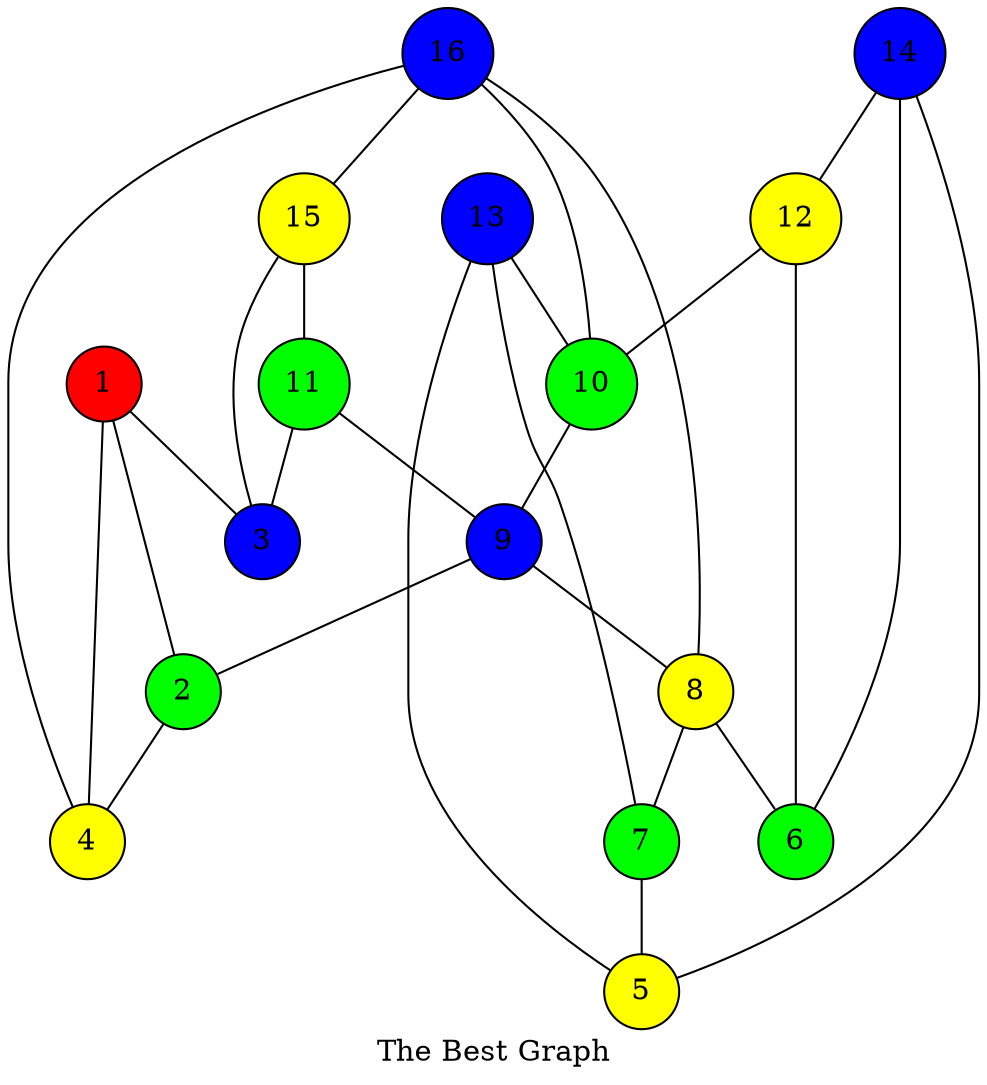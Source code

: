 strict graph {
	graph [bb="-187.7,-164.88,187.9,141.08",
		fixedsize=True,
		label="The Best Graph",
		lheight=0.21,
		lp="0.1,-153.38",
		lwidth=1.21,
		size="100,100"
	];
	node [label="\N",
		shape=circle,
		style=filled
	];
	1	 [fillcolor=red,
		height=0.5,
		pos="-169.7,-42.438",
		width=0.5];
	2	 [fillcolor=green,
		height=0.5,
		pos="-104.96,-19.249",
		width=0.5];
	1 -- 2	 [color=black,
		pos="-152.69,-36.345 -143.25,-32.964 -131.54,-28.769 -122.08,-25.381"];
	3	 [fillcolor=blue,
		height=0.5,
		pos="-128.84,-118.01",
		width=0.5];
	1 -- 3	 [color=black,
		pos="-161.03,-58.465 -154.1,-71.29 -144.42,-89.187 -137.49,-102.01"];
	4	 [fillcolor=yellow,
		height=0.5,
		pos="-125.25,33.66",
		width=0.5];
	1 -- 4	 [color=black,
		pos="-160.49,-26.67 -152.86,-13.61 -142.07,4.8579 -134.45,17.913"];
	2 -- 4	 [color=black,
		pos="-111.49,-2.217 -113.81,3.8248 -116.41,10.621 -118.73,16.66"];
	5	 [fillcolor=yellow,
		height=0.5,
		pos="169.9,40.878",
		width=0.5];
	6	 [fillcolor=green,
		height=0.5,
		pos="41.824,123.08",
		width=0.5];
	7	 [fillcolor=green,
		height=0.5,
		pos="104.89,19.085",
		width=0.5];
	7 -- 5	 [pos="121.97,24.811 131.45,27.989 143.21,31.931 152.71,35.115"];
	8	 [fillcolor=yellow,
		height=0.5,
		pos="14.813,41.645",
		width=0.5];
	8 -- 6	 [color=black,
		pos="20.541,58.915 25.125,72.735 31.522,92.021 36.104,105.83"];
	8 -- 7	 [pos="32.609,37.188 48.401,33.233 71.35,27.485 87.131,23.533"];
	9	 [fillcolor=blue,
		height=0.5,
		pos="-14.807,-41.168",
		width=0.5];
	9 -- 2	 [color=black,
		pos="-32.618,-36.838 -48.423,-32.995 -71.392,-27.41 -87.186,-23.57"];
	9 -- 8	 [color=black,
		pos="-8.6697,-24.009 -3.5862,-9.7963 3.6022,10.301 8.6836,24.508"];
	10	 [fillcolor=green,
		height=0.54162,
		pos="42.263,-10.059",
		width=0.54162];
	10 -- 9	 [color=black,
		pos="25.14,-19.393 17.523,-23.545 8.6068,-28.405 1.1329,-32.479"];
	11	 [fillcolor=green,
		height=0.54162,
		pos="-41.021,-122.38",
		width=0.54162];
	11 -- 3	 [pos="-60.511,-121.41 -75.468,-120.67 -95.969,-119.65 -110.6,-118.92"];
	11 -- 9	 [color=black,
		pos="-34.941,-103.54 -30.555,-89.956 -24.678,-71.749 -20.406,-58.515"];
	12	 [fillcolor=yellow,
		height=0.54162,
		pos="73.739,77.167",
		width=0.54162];
	12 -- 6	 [pos="62.577,93.225 59.197,98.087 55.502,103.4 52.178,108.19"];
	12 -- 10	 [pos="67.064,58.669 61.722,43.866 54.268,23.208 48.929,8.4127"];
	13	 [fillcolor=blue,
		height=0.54162,
		pos="124.24,-34.227",
		width=0.54162];
	13 -- 5	 [color=black,
		pos="134.37,-17.559 142.15,-4.7669 152.81,12.766 160.42,25.282"];
	13 -- 7	 [pos="117.58,-15.88 115.48,-10.097 113.17,-3.7344 111.11,1.96"];
	13 -- 10	 [color=black,
		pos="105.23,-28.622 91.983,-24.717 74.394,-19.532 61.173,-15.634"];
	14	 [fillcolor=blue,
		height=0.54162,
		pos="130.03,116.86",
		width=0.54162];
	14 -- 5	 [pos="139.28,99.237 145.99,86.436 155.01,69.255 161.52,56.853"];
	14 -- 6	 [pos="110.45,118.24 95.329,119.31 74.562,120.77 59.843,121.81"];
	14 -- 12	 [pos="114.05,105.59 106.51,100.27 97.525,93.94 89.955,88.601"];
	15	 [fillcolor=yellow,
		height=0.54162,
		pos="-74.154,-76.24",
		width=0.54162];
	15 -- 3	 [color=black,
		pos="-89.679,-88.098 -97.383,-93.983 -106.64,-101.05 -114.22,-106.84"];
	15 -- 11	 [pos="-62.752,-92.119 -59.457,-96.707 -55.86,-101.72 -52.557,-106.32"];
	16	 [fillcolor=blue,
		height=0.54162,
		pos="-42.965,11.392",
		width=0.54162];
	16 -- 4	 [pos="-62.05,16.557 -75.818,20.283 -94.265,25.275 -107.67,28.903"];
	16 -- 8	 [pos="-25.63,20.469 -17.918,24.507 -8.8913,29.233 -1.3246,33.195"];
	16 -- 10	 [pos="-24.05,6.6313 -10.024,3.1012 9.0234,-1.6929 23.106,-5.2375"];
	16 -- 15	 [color=black,
		pos="-49.579,-7.1925 -54.872,-22.064 -62.259,-42.818 -67.549,-57.682"];
}
